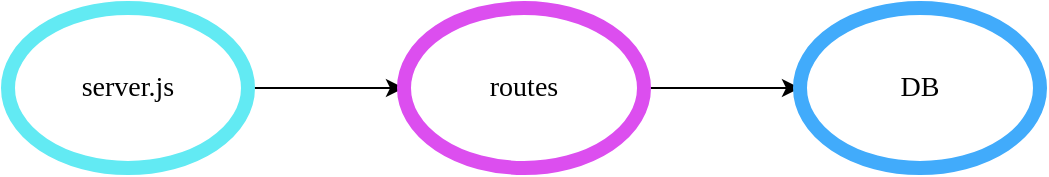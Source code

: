 <mxfile version="22.1.0" type="device">
  <diagram name="페이지-1" id="nJjQuzxzFOZdTHx67VrJ">
    <mxGraphModel dx="1851" dy="294" grid="0" gridSize="10" guides="1" tooltips="1" connect="1" arrows="1" fold="1" page="0" pageScale="1" pageWidth="1169" pageHeight="827" background="#FFFFFF" math="0" shadow="0">
      <root>
        <mxCell id="0" />
        <mxCell id="1" parent="0" />
        <mxCell id="q1l0Mfk32L4LQjD-C9zq-31" value="" style="edgeStyle=orthogonalEdgeStyle;rounded=0;orthogonalLoop=1;jettySize=auto;html=1;verticalAlign=top;" parent="1" edge="1">
          <mxGeometry relative="1" as="geometry">
            <mxPoint x="1940" y="250" as="sourcePoint" />
          </mxGeometry>
        </mxCell>
        <mxCell id="7Ne4PcIB_8j4skOOkWno-11" value="" style="edgeStyle=orthogonalEdgeStyle;rounded=0;orthogonalLoop=1;jettySize=auto;html=1;fontStyle=0;fontSize=14;" edge="1" parent="1" source="7Ne4PcIB_8j4skOOkWno-4" target="7Ne4PcIB_8j4skOOkWno-10">
          <mxGeometry relative="1" as="geometry" />
        </mxCell>
        <mxCell id="7Ne4PcIB_8j4skOOkWno-4" value="server.js" style="ellipse;whiteSpace=wrap;html=1;strokeWidth=7;strokeColor=#62eaf3;fontSize=14;fontStyle=0;fontFamily=Lucida Console;" vertex="1" parent="1">
          <mxGeometry x="-1012" y="499" width="120" height="80" as="geometry" />
        </mxCell>
        <mxCell id="7Ne4PcIB_8j4skOOkWno-41" style="edgeStyle=orthogonalEdgeStyle;rounded=0;orthogonalLoop=1;jettySize=auto;html=1;entryX=0;entryY=0.5;entryDx=0;entryDy=0;" edge="1" parent="1" source="7Ne4PcIB_8j4skOOkWno-10" target="7Ne4PcIB_8j4skOOkWno-38">
          <mxGeometry relative="1" as="geometry" />
        </mxCell>
        <mxCell id="7Ne4PcIB_8j4skOOkWno-10" value="routes" style="ellipse;whiteSpace=wrap;html=1;strokeWidth=7;strokeColor=#dc4eef;fontSize=14;fontStyle=0;fontFamily=Lucida Console;" vertex="1" parent="1">
          <mxGeometry x="-814" y="499" width="120" height="80" as="geometry" />
        </mxCell>
        <mxCell id="7Ne4PcIB_8j4skOOkWno-38" value="DB" style="ellipse;whiteSpace=wrap;html=1;strokeWidth=7;strokeColor=#41abfb;fontSize=14;fontStyle=0;fontFamily=Lucida Console;" vertex="1" parent="1">
          <mxGeometry x="-616" y="499" width="120" height="80" as="geometry" />
        </mxCell>
      </root>
    </mxGraphModel>
  </diagram>
</mxfile>
